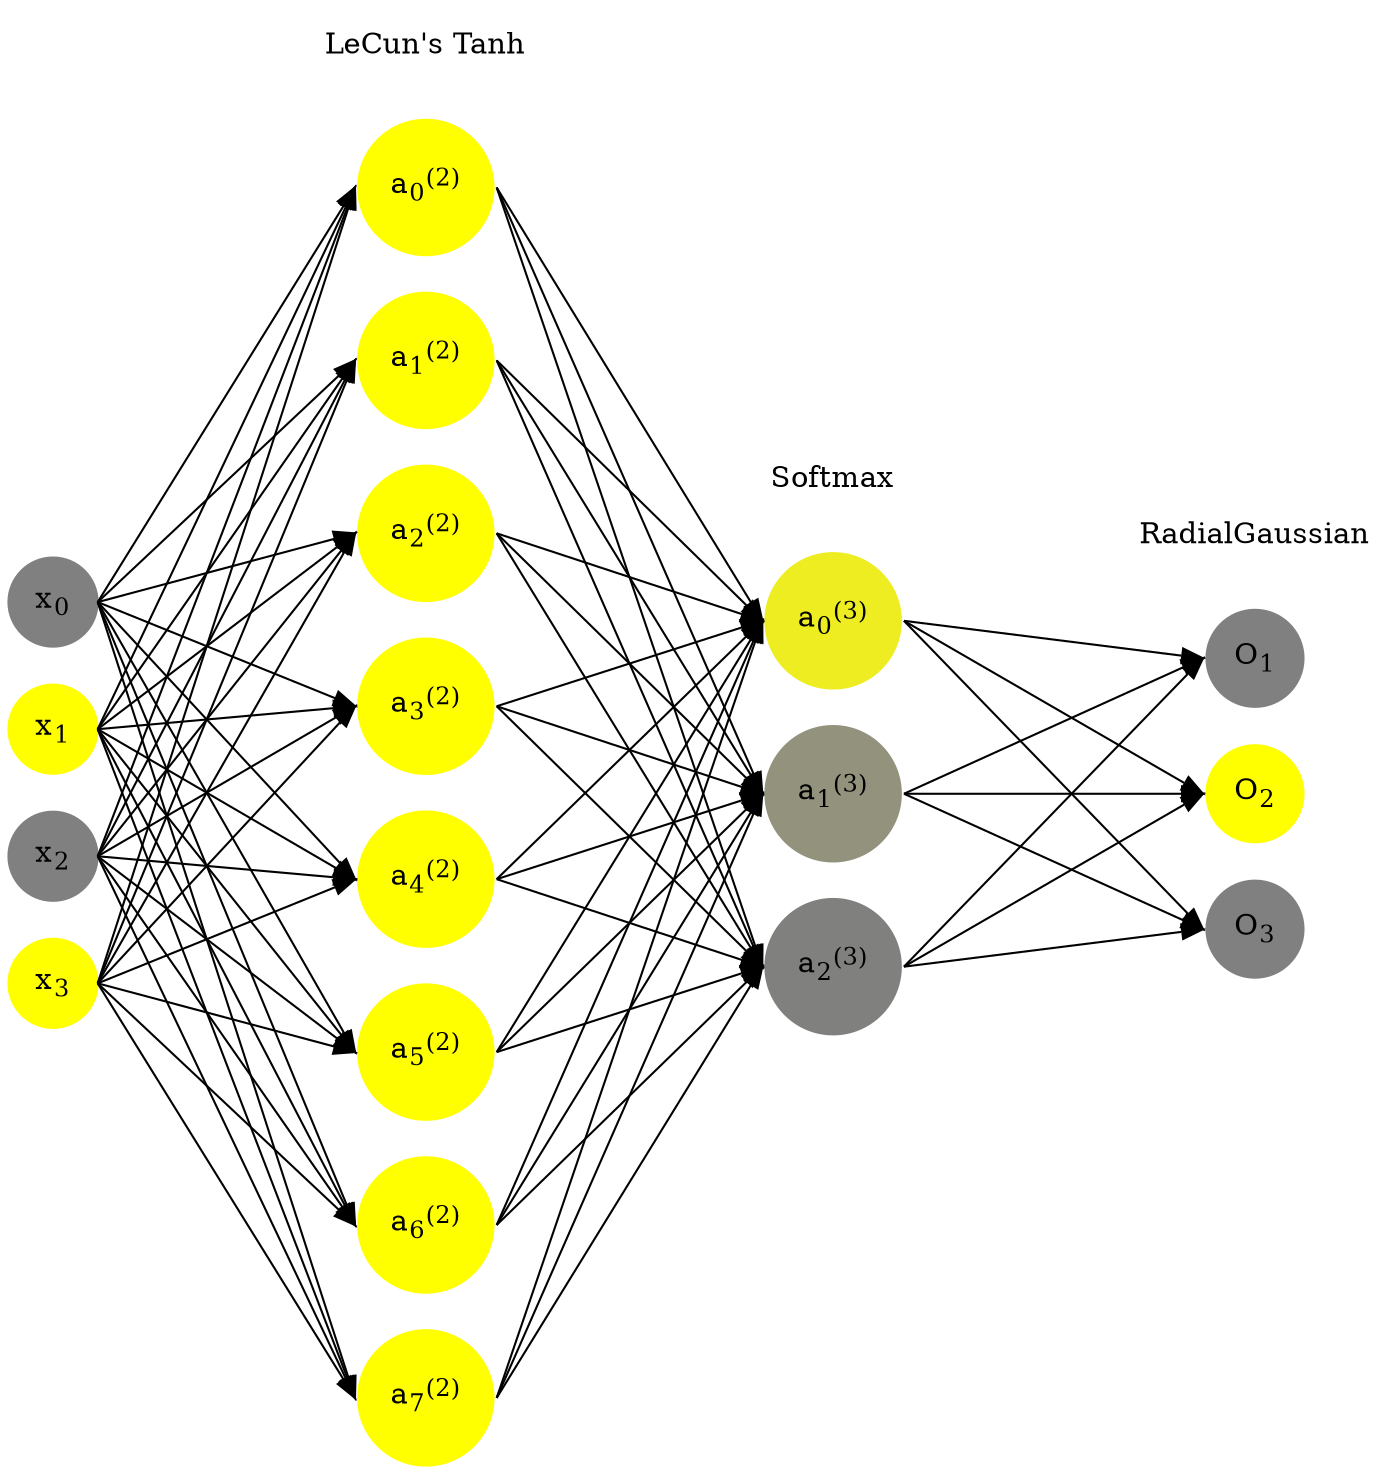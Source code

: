 digraph G {
	rankdir = LR;
	splines=false;
	edge[style=invis];
	ranksep= 1.4;
	{
	node [shape=circle, color="0.1667, 0.0, 0.5", style=filled, fillcolor="0.1667, 0.0, 0.5"];
	x0 [label=<x<sub>0</sub>>];
	}
	{
	node [shape=circle, color="0.1667, 1.0, 1.0", style=filled, fillcolor="0.1667, 1.0, 1.0"];
	x1 [label=<x<sub>1</sub>>];
	}
	{
	node [shape=circle, color="0.1667, 0.0, 0.5", style=filled, fillcolor="0.1667, 0.0, 0.5"];
	x2 [label=<x<sub>2</sub>>];
	}
	{
	node [shape=circle, color="0.1667, 1.0, 1.0", style=filled, fillcolor="0.1667, 1.0, 1.0"];
	x3 [label=<x<sub>3</sub>>];
	}
	{
	node [shape=circle, color="0.1667, 1.642043, 1.321021", style=filled, fillcolor="0.1667, 1.642043, 1.321021"];
	a02 [label=<a<sub>0</sub><sup>(2)</sup>>];
	}
	{
	node [shape=circle, color="0.1667, 1.709971, 1.354985", style=filled, fillcolor="0.1667, 1.709971, 1.354985"];
	a12 [label=<a<sub>1</sub><sup>(2)</sup>>];
	}
	{
	node [shape=circle, color="0.1667, 1.694645, 1.347323", style=filled, fillcolor="0.1667, 1.694645, 1.347323"];
	a22 [label=<a<sub>2</sub><sup>(2)</sup>>];
	}
	{
	node [shape=circle, color="0.1667, 1.558981, 1.279490", style=filled, fillcolor="0.1667, 1.558981, 1.279490"];
	a32 [label=<a<sub>3</sub><sup>(2)</sup>>];
	}
	{
	node [shape=circle, color="0.1667, 1.675977, 1.337988", style=filled, fillcolor="0.1667, 1.675977, 1.337988"];
	a42 [label=<a<sub>4</sub><sup>(2)</sup>>];
	}
	{
	node [shape=circle, color="0.1667, 1.713749, 1.356875", style=filled, fillcolor="0.1667, 1.713749, 1.356875"];
	a52 [label=<a<sub>5</sub><sup>(2)</sup>>];
	}
	{
	node [shape=circle, color="0.1667, 1.686004, 1.343002", style=filled, fillcolor="0.1667, 1.686004, 1.343002"];
	a62 [label=<a<sub>6</sub><sup>(2)</sup>>];
	}
	{
	node [shape=circle, color="0.1667, 1.485877, 1.242938", style=filled, fillcolor="0.1667, 1.485877, 1.242938"];
	a72 [label=<a<sub>7</sub><sup>(2)</sup>>];
	}
	{
	node [shape=circle, color="0.1667, 0.857967, 0.928983", style=filled, fillcolor="0.1667, 0.857967, 0.928983"];
	a03 [label=<a<sub>0</sub><sup>(3)</sup>>];
	}
	{
	node [shape=circle, color="0.1667, 0.141753, 0.570877", style=filled, fillcolor="0.1667, 0.141753, 0.570877"];
	a13 [label=<a<sub>1</sub><sup>(3)</sup>>];
	}
	{
	node [shape=circle, color="0.1667, 0.000280, 0.500140", style=filled, fillcolor="0.1667, 0.000280, 0.500140"];
	a23 [label=<a<sub>2</sub><sup>(3)</sup>>];
	}
	{
	node [shape=circle, color="0.1667, 0.0, 0.5", style=filled, fillcolor="0.1667, 0.0, 0.5"];
	O1 [label=<O<sub>1</sub>>];
	}
	{
	node [shape=circle, color="0.1667, 1.0, 1.0", style=filled, fillcolor="0.1667, 1.0, 1.0"];
	O2 [label=<O<sub>2</sub>>];
	}
	{
	node [shape=circle, color="0.1667, 0.0, 0.5", style=filled, fillcolor="0.1667, 0.0, 0.5"];
	O3 [label=<O<sub>3</sub>>];
	}
	{
	rank=same;
	x0->x1->x2->x3;
	}
	{
	rank=same;
	a02->a12->a22->a32->a42->a52->a62->a72;
	}
	{
	rank=same;
	a03->a13->a23;
	}
	{
	rank=same;
	O1->O2->O3;
	}
	l1 [shape=plaintext,label="LeCun's Tanh"];
	l1->a02;
	{rank=same; l1;a02};
	l2 [shape=plaintext,label="Softmax"];
	l2->a03;
	{rank=same; l2;a03};
	l3 [shape=plaintext,label="RadialGaussian"];
	l3->O1;
	{rank=same; l3;O1};
edge[style=solid, tailport=e, headport=w];
	{x0;x1;x2;x3} -> {a02;a12;a22;a32;a42;a52;a62;a72};
	{a02;a12;a22;a32;a42;a52;a62;a72} -> {a03;a13;a23};
	{a03;a13;a23} -> {O1,O2,O3};
}